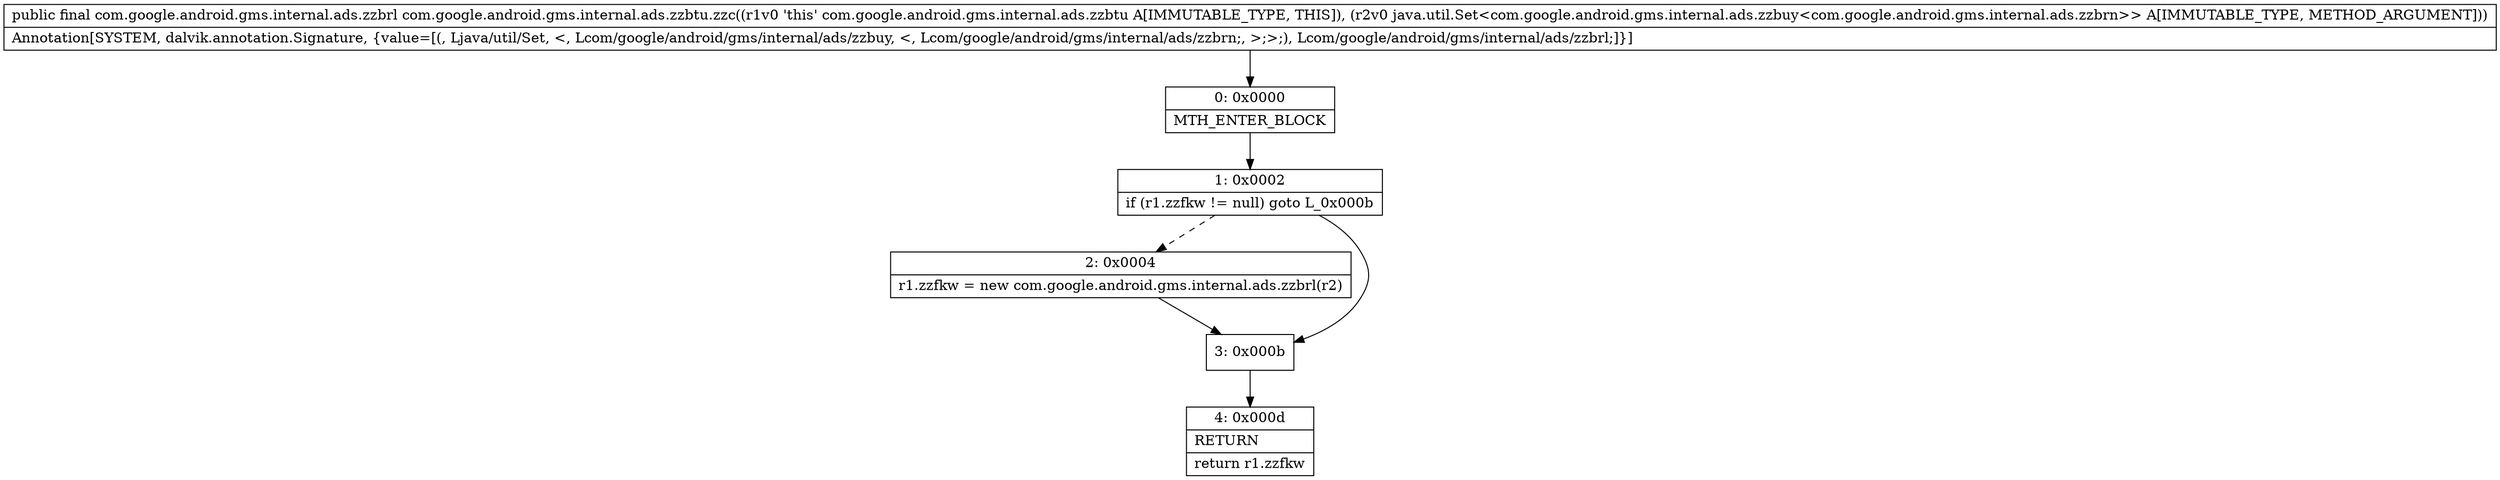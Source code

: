 digraph "CFG forcom.google.android.gms.internal.ads.zzbtu.zzc(Ljava\/util\/Set;)Lcom\/google\/android\/gms\/internal\/ads\/zzbrl;" {
Node_0 [shape=record,label="{0\:\ 0x0000|MTH_ENTER_BLOCK\l}"];
Node_1 [shape=record,label="{1\:\ 0x0002|if (r1.zzfkw != null) goto L_0x000b\l}"];
Node_2 [shape=record,label="{2\:\ 0x0004|r1.zzfkw = new com.google.android.gms.internal.ads.zzbrl(r2)\l}"];
Node_3 [shape=record,label="{3\:\ 0x000b}"];
Node_4 [shape=record,label="{4\:\ 0x000d|RETURN\l|return r1.zzfkw\l}"];
MethodNode[shape=record,label="{public final com.google.android.gms.internal.ads.zzbrl com.google.android.gms.internal.ads.zzbtu.zzc((r1v0 'this' com.google.android.gms.internal.ads.zzbtu A[IMMUTABLE_TYPE, THIS]), (r2v0 java.util.Set\<com.google.android.gms.internal.ads.zzbuy\<com.google.android.gms.internal.ads.zzbrn\>\> A[IMMUTABLE_TYPE, METHOD_ARGUMENT]))  | Annotation[SYSTEM, dalvik.annotation.Signature, \{value=[(, Ljava\/util\/Set, \<, Lcom\/google\/android\/gms\/internal\/ads\/zzbuy, \<, Lcom\/google\/android\/gms\/internal\/ads\/zzbrn;, \>;\>;), Lcom\/google\/android\/gms\/internal\/ads\/zzbrl;]\}]\l}"];
MethodNode -> Node_0;
Node_0 -> Node_1;
Node_1 -> Node_2[style=dashed];
Node_1 -> Node_3;
Node_2 -> Node_3;
Node_3 -> Node_4;
}

